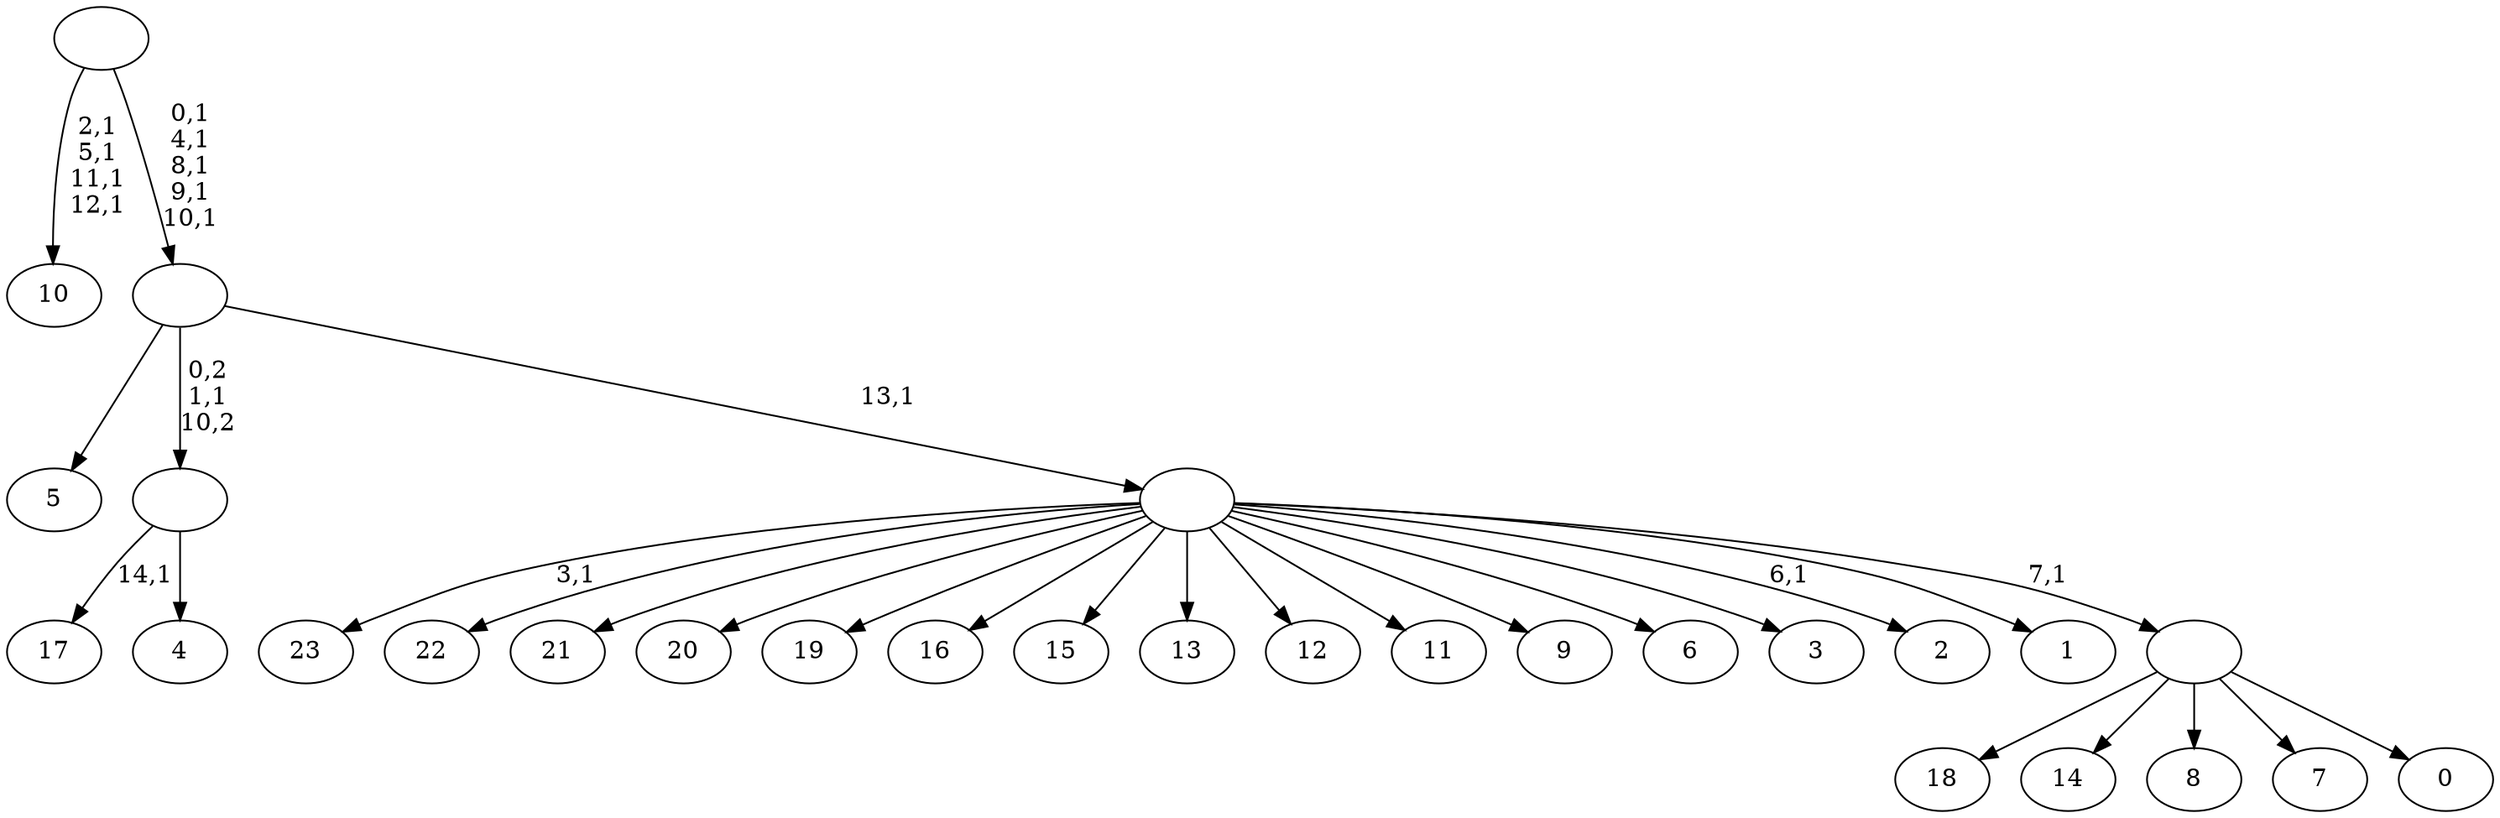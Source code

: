 digraph T {
	39 [label="23"]
	37 [label="22"]
	36 [label="21"]
	35 [label="20"]
	34 [label="19"]
	33 [label="18"]
	32 [label="17"]
	30 [label="16"]
	29 [label="15"]
	28 [label="14"]
	27 [label="13"]
	26 [label="12"]
	25 [label="11"]
	24 [label="10"]
	19 [label="9"]
	18 [label="8"]
	17 [label="7"]
	16 [label="6"]
	15 [label="5"]
	14 [label="4"]
	13 [label=""]
	12 [label="3"]
	11 [label="2"]
	9 [label="1"]
	8 [label="0"]
	7 [label=""]
	6 [label=""]
	5 [label=""]
	0 [label=""]
	13 -> 32 [label="14,1"]
	13 -> 14 [label=""]
	7 -> 33 [label=""]
	7 -> 28 [label=""]
	7 -> 18 [label=""]
	7 -> 17 [label=""]
	7 -> 8 [label=""]
	6 -> 11 [label="6,1"]
	6 -> 39 [label="3,1"]
	6 -> 37 [label=""]
	6 -> 36 [label=""]
	6 -> 35 [label=""]
	6 -> 34 [label=""]
	6 -> 30 [label=""]
	6 -> 29 [label=""]
	6 -> 27 [label=""]
	6 -> 26 [label=""]
	6 -> 25 [label=""]
	6 -> 19 [label=""]
	6 -> 16 [label=""]
	6 -> 12 [label=""]
	6 -> 9 [label=""]
	6 -> 7 [label="7,1"]
	5 -> 15 [label=""]
	5 -> 13 [label="0,2\n1,1\n10,2"]
	5 -> 6 [label="13,1"]
	0 -> 5 [label="0,1\n4,1\n8,1\n9,1\n10,1"]
	0 -> 24 [label="2,1\n5,1\n11,1\n12,1"]
}
